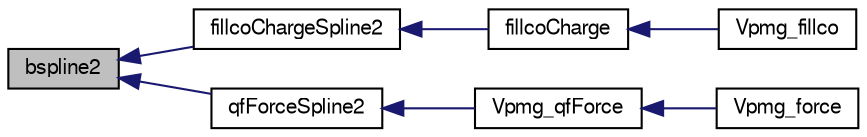 digraph "bspline2"
{
  edge [fontname="FreeSans",fontsize="10",labelfontname="FreeSans",labelfontsize="10"];
  node [fontname="FreeSans",fontsize="10",shape=record];
  rankdir="LR";
  Node1 [label="bspline2",height=0.2,width=0.4,color="black", fillcolor="grey75", style="filled" fontcolor="black"];
  Node1 -> Node2 [dir="back",color="midnightblue",fontsize="10",style="solid",fontname="FreeSans"];
  Node2 [label="fillcoChargeSpline2",height=0.2,width=0.4,color="black", fillcolor="white", style="filled",URL="$vpmg_8c.html#a6074122271a6957f5d463aa95c90f61c",tooltip="Fill source term charge array from cubic spline interpolation."];
  Node2 -> Node3 [dir="back",color="midnightblue",fontsize="10",style="solid",fontname="FreeSans"];
  Node3 [label="fillcoCharge",height=0.2,width=0.4,color="black", fillcolor="white", style="filled",URL="$vpmg_8c.html#ada65af06c9af5bf4ee593cb051bd0b0d",tooltip="Top-level driver to fill source term charge array."];
  Node3 -> Node4 [dir="back",color="midnightblue",fontsize="10",style="solid",fontname="FreeSans"];
  Node4 [label="Vpmg_fillco",height=0.2,width=0.4,color="black", fillcolor="white", style="filled",URL="$group___vpmg.html#gaf117af16d5e9c5bd4e557a69ec1eb73a",tooltip="Fill the coefficient arrays prior to solving the equation."];
  Node1 -> Node5 [dir="back",color="midnightblue",fontsize="10",style="solid",fontname="FreeSans"];
  Node5 [label="qfForceSpline2",height=0.2,width=0.4,color="black", fillcolor="white", style="filled",URL="$vpmg_8c.html#ac55adeb810c3e971ebe1bf9b3a137246",tooltip="Charge-field force due to a cubic spline charge function."];
  Node5 -> Node6 [dir="back",color="midnightblue",fontsize="10",style="solid",fontname="FreeSans"];
  Node6 [label="Vpmg_qfForce",height=0.2,width=0.4,color="black", fillcolor="white", style="filled",URL="$group___vpmg.html#gaf3bc9840c1d9ab92eddbfd5f798ae0b6",tooltip="Calculate the &quot;charge-field&quot; force on the specified atom in units of k_B T/AA."];
  Node6 -> Node7 [dir="back",color="midnightblue",fontsize="10",style="solid",fontname="FreeSans"];
  Node7 [label="Vpmg_force",height=0.2,width=0.4,color="black", fillcolor="white", style="filled",URL="$group___vpmg.html#gaaedec4be6966e3cee14a0a746ade406c",tooltip="Calculate the total force on the specified atom in units of k_B T/AA."];
}
